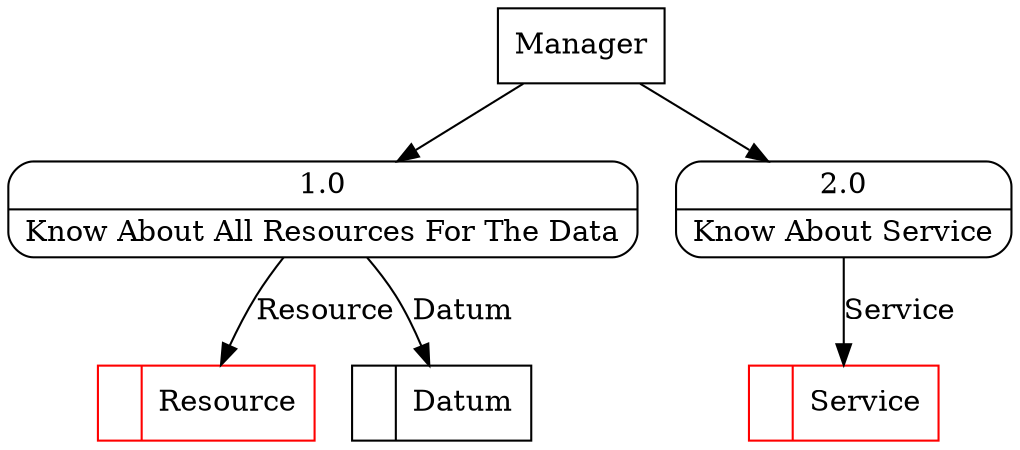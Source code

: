 digraph dfd2{ 
node[shape=record]
200 [label="<f0>  |<f1> Resource " color=red];
201 [label="<f0>  |<f1> Service " color=red];
202 [label="<f0>  |<f1> Datum " ];
203 [label="Manager" shape=box];
204 [label="{<f0> 1.0|<f1> Know About All Resources For The Data }" shape=Mrecord];
205 [label="{<f0> 2.0|<f1> Know About Service }" shape=Mrecord];
203 -> 204
203 -> 205
204 -> 200 [label="Resource"]
204 -> 202 [label="Datum"]
205 -> 201 [label="Service"]
}